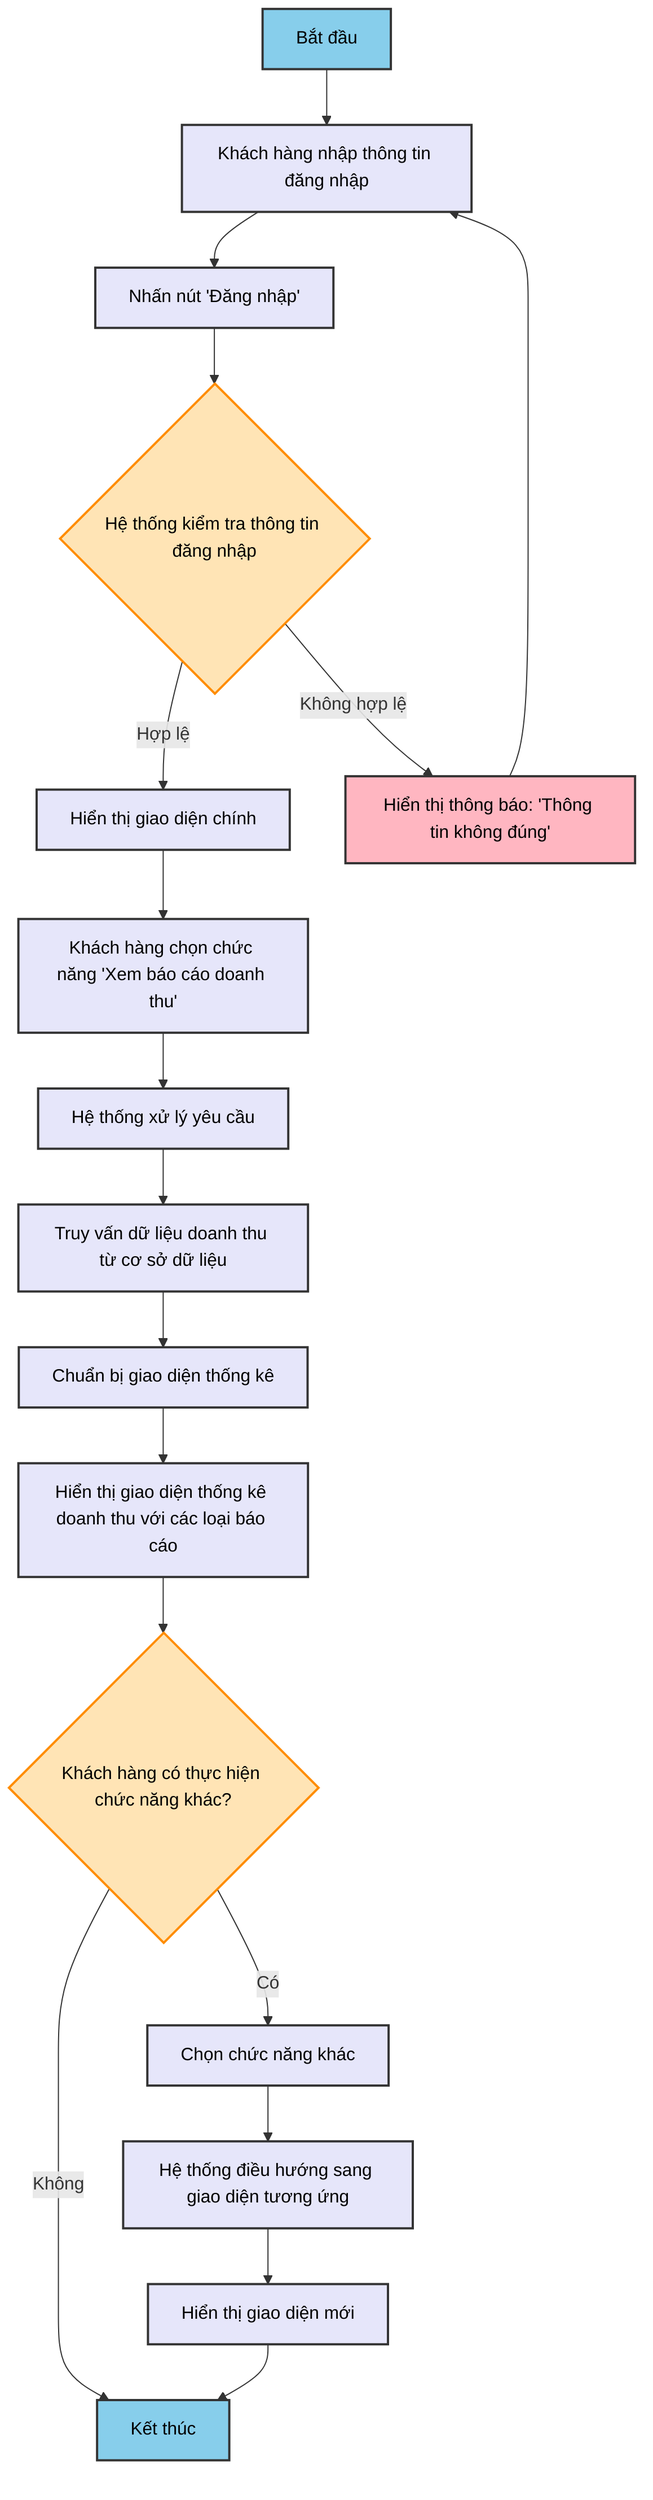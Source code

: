 %% Sơ đồ 3: Xem báo cáo doanh thu
flowchart TD
    A[Bắt đầu] --> B[Khách hàng nhập thông tin đăng nhập]
    B --> C[Nhấn nút 'Đăng nhập']
    C --> D{Hệ thống kiểm tra thông tin đăng nhập}
    D -->|Hợp lệ| E[Hiển thị giao diện chính]
    D -->|Không hợp lệ| F[Hiển thị thông báo: 'Thông tin không đúng']
    F --> B
    E --> G[Khách hàng chọn chức năng 'Xem báo cáo doanh thu']
    G --> H[Hệ thống xử lý yêu cầu]
    H --> I[Truy vấn dữ liệu doanh thu từ cơ sở dữ liệu]
    I --> J[Chuẩn bị giao diện thống kê]
    J --> K[Hiển thị giao diện thống kê doanh thu với các loại báo cáo]
    K --> L{Khách hàng có thực hiện chức năng khác?}
    L -->|Có| M[Chọn chức năng khác]
    L -->|Không| N[Kết thúc]
    M --> O[Hệ thống điều hướng sang giao diện tương ứng]
    O --> P[Hiển thị giao diện mới]
    P --> N

    %% Styling to match the original diagram colors
    classDef startEnd fill:#87CEEB,stroke:#333,stroke-width:2px,color:#000
    classDef process fill:#E6E6FA,stroke:#333,stroke-width:2px,color:#000
    classDef decision fill:#FFE4B5,stroke:#FF8C00,stroke-width:2px,color:#000
    classDef error fill:#FFB6C1,stroke:#333,stroke-width:2px,color:#000

    class A,N startEnd
    class B,C,E,G,H,I,J,K,M,O,P process
    class D,L decision
    class F error